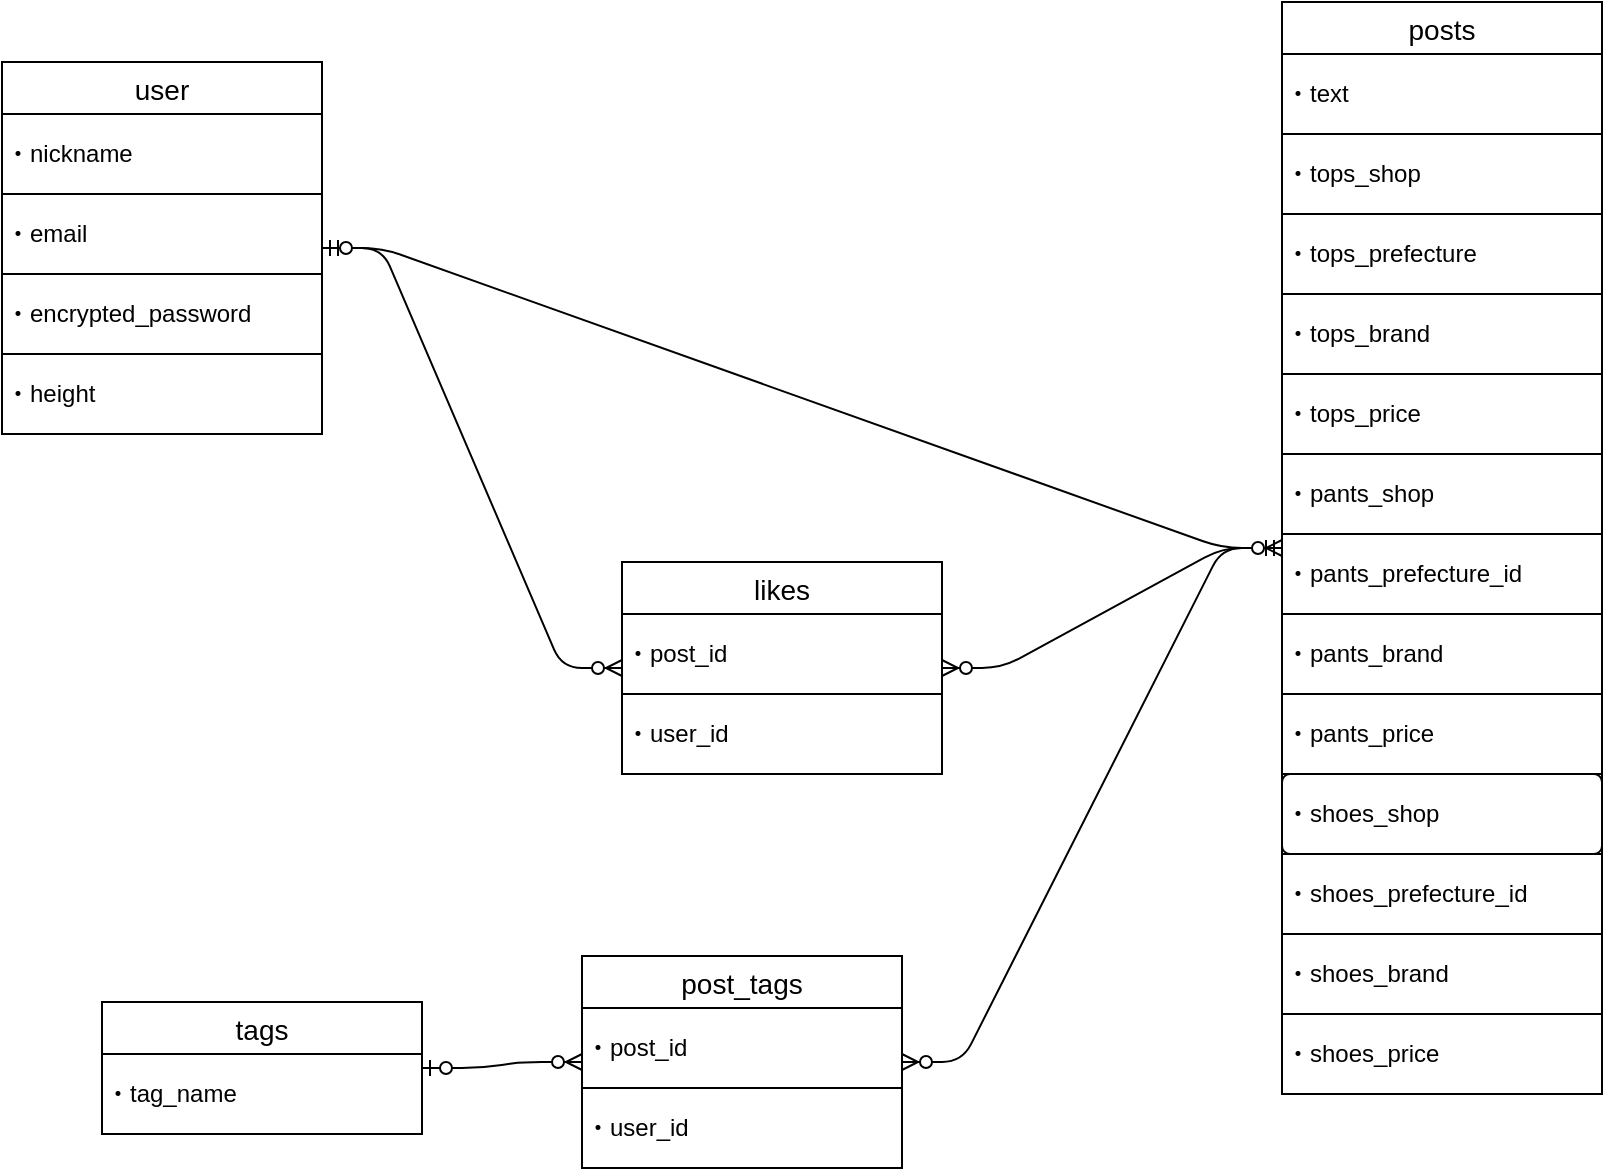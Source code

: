 <mxfile>
    <diagram id="lKH0xTWqoQQSltDOisZJ" name="ページ1">
        <mxGraphModel dx="1256" dy="394" grid="1" gridSize="10" guides="1" tooltips="1" connect="1" arrows="1" fold="1" page="1" pageScale="1" pageWidth="850" pageHeight="1100" math="0" shadow="0">
            <root>
                <mxCell id="0"/>
                <mxCell id="1" parent="0"/>
                <mxCell id="2" value="user" style="swimlane;fontStyle=0;childLayout=stackLayout;horizontal=1;startSize=26;horizontalStack=0;resizeParent=1;resizeParentMax=0;resizeLast=0;collapsible=1;marginBottom=0;align=center;fontSize=14;" vertex="1" parent="1">
                    <mxGeometry x="30" y="50" width="160" height="186" as="geometry"/>
                </mxCell>
                <mxCell id="27" value="・nickname" style="whiteSpace=wrap;html=1;align=left;" vertex="1" parent="2">
                    <mxGeometry y="26" width="160" height="40" as="geometry"/>
                </mxCell>
                <mxCell id="29" value="・email" style="whiteSpace=wrap;html=1;align=left;" vertex="1" parent="2">
                    <mxGeometry y="66" width="160" height="40" as="geometry"/>
                </mxCell>
                <mxCell id="28" value="・encrypted_password" style="whiteSpace=wrap;html=1;align=left;" vertex="1" parent="2">
                    <mxGeometry y="106" width="160" height="40" as="geometry"/>
                </mxCell>
                <mxCell id="30" value="・height" style="whiteSpace=wrap;html=1;align=left;" vertex="1" parent="2">
                    <mxGeometry y="146" width="160" height="40" as="geometry"/>
                </mxCell>
                <mxCell id="6" value="post_tags" style="swimlane;fontStyle=0;childLayout=stackLayout;horizontal=1;startSize=26;horizontalStack=0;resizeParent=1;resizeParentMax=0;resizeLast=0;collapsible=1;marginBottom=0;align=center;fontSize=14;" vertex="1" parent="1">
                    <mxGeometry x="320" y="497" width="160" height="106" as="geometry"/>
                </mxCell>
                <mxCell id="51" value="・post_id" style="whiteSpace=wrap;html=1;align=left;" vertex="1" parent="6">
                    <mxGeometry y="26" width="160" height="40" as="geometry"/>
                </mxCell>
                <mxCell id="52" value="・user_id" style="whiteSpace=wrap;html=1;align=left;" vertex="1" parent="6">
                    <mxGeometry y="66" width="160" height="40" as="geometry"/>
                </mxCell>
                <mxCell id="10" value="likes" style="swimlane;fontStyle=0;childLayout=stackLayout;horizontal=1;startSize=26;horizontalStack=0;resizeParent=1;resizeParentMax=0;resizeLast=0;collapsible=1;marginBottom=0;align=center;fontSize=14;" vertex="1" parent="1">
                    <mxGeometry x="340" y="300" width="160" height="106" as="geometry"/>
                </mxCell>
                <mxCell id="53" value="・post_id" style="whiteSpace=wrap;html=1;align=left;" vertex="1" parent="10">
                    <mxGeometry y="26" width="160" height="40" as="geometry"/>
                </mxCell>
                <mxCell id="54" value="・user_id" style="whiteSpace=wrap;html=1;align=left;" vertex="1" parent="10">
                    <mxGeometry y="66" width="160" height="40" as="geometry"/>
                </mxCell>
                <mxCell id="18" value="posts" style="swimlane;fontStyle=0;childLayout=stackLayout;horizontal=1;startSize=26;horizontalStack=0;resizeParent=1;resizeParentMax=0;resizeLast=0;collapsible=1;marginBottom=0;align=center;fontSize=14;" vertex="1" parent="1">
                    <mxGeometry x="670" y="20" width="160" height="546" as="geometry"/>
                </mxCell>
                <mxCell id="32" value="・text" style="whiteSpace=wrap;html=1;align=left;" vertex="1" parent="18">
                    <mxGeometry y="26" width="160" height="40" as="geometry"/>
                </mxCell>
                <mxCell id="33" value="・tops_shop" style="whiteSpace=wrap;html=1;align=left;" vertex="1" parent="18">
                    <mxGeometry y="66" width="160" height="40" as="geometry"/>
                </mxCell>
                <mxCell id="35" value="・tops_prefecture" style="whiteSpace=wrap;html=1;align=left;" vertex="1" parent="18">
                    <mxGeometry y="106" width="160" height="40" as="geometry"/>
                </mxCell>
                <mxCell id="39" value="・tops_brand" style="whiteSpace=wrap;html=1;align=left;" vertex="1" parent="18">
                    <mxGeometry y="146" width="160" height="40" as="geometry"/>
                </mxCell>
                <mxCell id="43" value="・tops_price" style="whiteSpace=wrap;html=1;align=left;" vertex="1" parent="18">
                    <mxGeometry y="186" width="160" height="40" as="geometry"/>
                </mxCell>
                <mxCell id="36" value="・pants_shop" style="whiteSpace=wrap;html=1;align=left;" vertex="1" parent="18">
                    <mxGeometry y="226" width="160" height="40" as="geometry"/>
                </mxCell>
                <mxCell id="41" value="・pants_prefecture_id" style="whiteSpace=wrap;html=1;align=left;" vertex="1" parent="18">
                    <mxGeometry y="266" width="160" height="40" as="geometry"/>
                </mxCell>
                <mxCell id="42" value="・pants_brand" style="whiteSpace=wrap;html=1;align=left;" vertex="1" parent="18">
                    <mxGeometry y="306" width="160" height="40" as="geometry"/>
                </mxCell>
                <mxCell id="40" value="・pants_price" style="whiteSpace=wrap;html=1;align=left;" vertex="1" parent="18">
                    <mxGeometry y="346" width="160" height="40" as="geometry"/>
                </mxCell>
                <mxCell id="45" value="・shoes_shop" style="rounded=1;arcSize=10;whiteSpace=wrap;html=1;align=left;" vertex="1" parent="18">
                    <mxGeometry y="386" width="160" height="40" as="geometry"/>
                </mxCell>
                <mxCell id="46" style="edgeStyle=orthogonalEdgeStyle;rounded=0;orthogonalLoop=1;jettySize=auto;html=1;exitX=0.5;exitY=1;exitDx=0;exitDy=0;" edge="1" parent="18" source="40" target="40">
                    <mxGeometry relative="1" as="geometry"/>
                </mxCell>
                <mxCell id="48" value="・shoes_prefecture_id" style="whiteSpace=wrap;html=1;align=left;" vertex="1" parent="18">
                    <mxGeometry y="426" width="160" height="40" as="geometry"/>
                </mxCell>
                <mxCell id="47" value="・shoes_brand" style="whiteSpace=wrap;html=1;align=left;" vertex="1" parent="18">
                    <mxGeometry y="466" width="160" height="40" as="geometry"/>
                </mxCell>
                <mxCell id="49" value="・shoes_price" style="whiteSpace=wrap;html=1;align=left;" vertex="1" parent="18">
                    <mxGeometry y="506" width="160" height="40" as="geometry"/>
                </mxCell>
                <mxCell id="22" value="tags" style="swimlane;fontStyle=0;childLayout=stackLayout;horizontal=1;startSize=26;horizontalStack=0;resizeParent=1;resizeParentMax=0;resizeLast=0;collapsible=1;marginBottom=0;align=center;fontSize=14;" vertex="1" parent="1">
                    <mxGeometry x="80" y="520" width="160" height="66" as="geometry"/>
                </mxCell>
                <mxCell id="50" value="・tag_name" style="whiteSpace=wrap;html=1;align=left;" vertex="1" parent="22">
                    <mxGeometry y="26" width="160" height="40" as="geometry"/>
                </mxCell>
                <mxCell id="55" value="" style="edgeStyle=entityRelationEdgeStyle;fontSize=12;html=1;endArrow=ERzeroToMany;startArrow=ERmandOne;" edge="1" parent="1" source="2" target="10">
                    <mxGeometry width="100" height="100" relative="1" as="geometry">
                        <mxPoint x="220" y="153" as="sourcePoint"/>
                        <mxPoint x="320" y="53" as="targetPoint"/>
                    </mxGeometry>
                </mxCell>
                <mxCell id="56" value="" style="edgeStyle=entityRelationEdgeStyle;fontSize=12;html=1;endArrow=ERzeroToMany;startArrow=ERmandOne;" edge="1" parent="1" source="18" target="10">
                    <mxGeometry width="100" height="100" relative="1" as="geometry">
                        <mxPoint x="460" y="230" as="sourcePoint"/>
                        <mxPoint x="350" y="90" as="targetPoint"/>
                    </mxGeometry>
                </mxCell>
                <mxCell id="57" value="" style="edgeStyle=entityRelationEdgeStyle;fontSize=12;html=1;endArrow=ERzeroToMany;startArrow=ERmandOne;" edge="1" parent="1" source="18" target="6">
                    <mxGeometry width="100" height="100" relative="1" as="geometry">
                        <mxPoint x="580" y="330" as="sourcePoint"/>
                        <mxPoint x="610" y="230" as="targetPoint"/>
                    </mxGeometry>
                </mxCell>
                <mxCell id="58" value="" style="edgeStyle=entityRelationEdgeStyle;fontSize=12;html=1;endArrow=ERzeroToMany;startArrow=ERzeroToOne;" edge="1" parent="1" source="22" target="6">
                    <mxGeometry width="100" height="100" relative="1" as="geometry">
                        <mxPoint x="260" y="430" as="sourcePoint"/>
                        <mxPoint x="360" y="330" as="targetPoint"/>
                    </mxGeometry>
                </mxCell>
                <mxCell id="59" value="" style="edgeStyle=entityRelationEdgeStyle;fontSize=12;html=1;endArrow=ERzeroToMany;startArrow=ERzeroToOne;" edge="1" parent="1" source="2" target="18">
                    <mxGeometry width="100" height="100" relative="1" as="geometry">
                        <mxPoint x="250" y="190" as="sourcePoint"/>
                        <mxPoint x="350" y="90" as="targetPoint"/>
                    </mxGeometry>
                </mxCell>
            </root>
        </mxGraphModel>
    </diagram>
</mxfile>